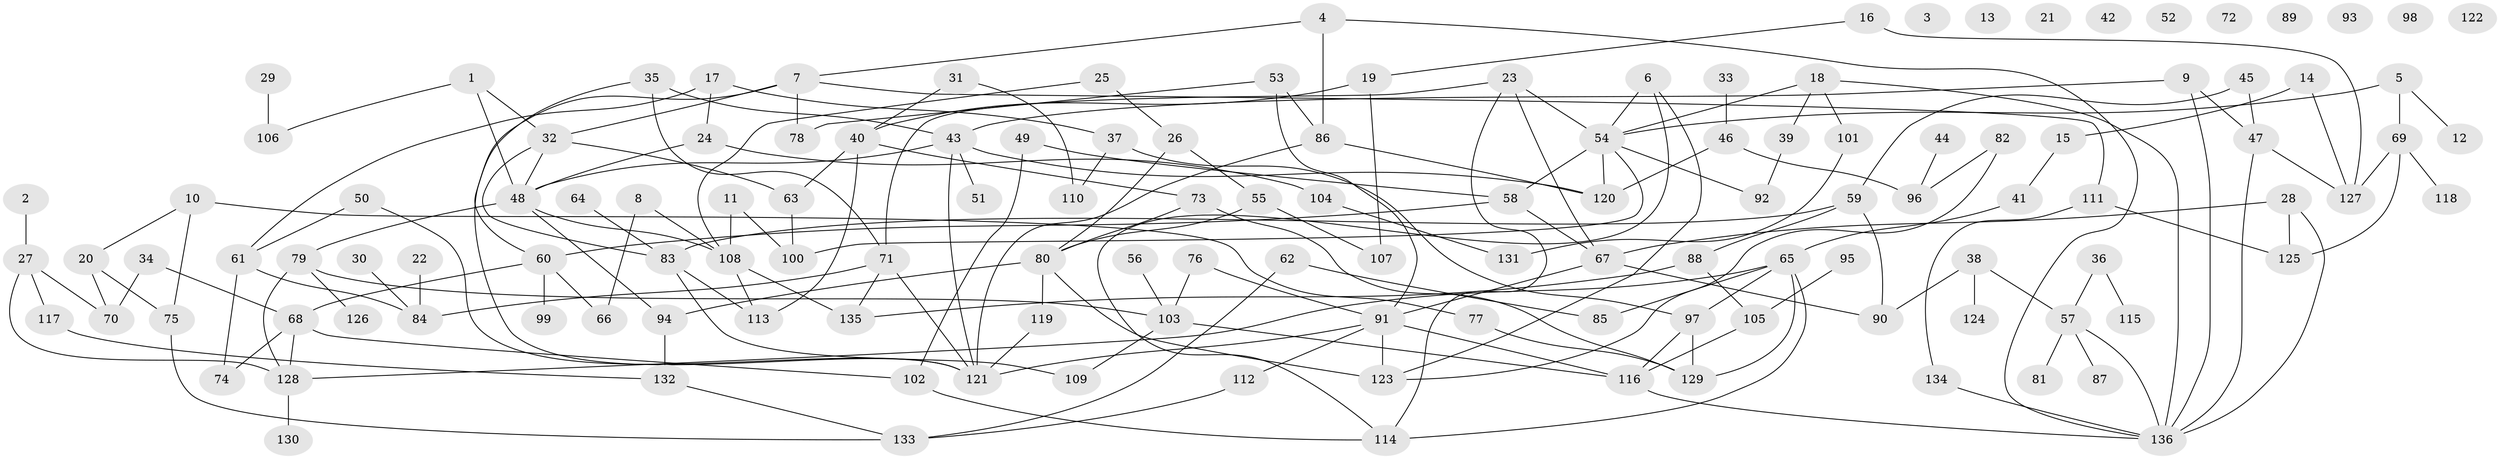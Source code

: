 // coarse degree distribution, {12: 0.013888888888888888, 3: 0.2361111111111111, 4: 0.1388888888888889, 6: 0.1111111111111111, 2: 0.25, 5: 0.06944444444444445, 14: 0.013888888888888888, 1: 0.125, 7: 0.041666666666666664}
// Generated by graph-tools (version 1.1) at 2025/48/03/04/25 22:48:04]
// undirected, 136 vertices, 191 edges
graph export_dot {
  node [color=gray90,style=filled];
  1;
  2;
  3;
  4;
  5;
  6;
  7;
  8;
  9;
  10;
  11;
  12;
  13;
  14;
  15;
  16;
  17;
  18;
  19;
  20;
  21;
  22;
  23;
  24;
  25;
  26;
  27;
  28;
  29;
  30;
  31;
  32;
  33;
  34;
  35;
  36;
  37;
  38;
  39;
  40;
  41;
  42;
  43;
  44;
  45;
  46;
  47;
  48;
  49;
  50;
  51;
  52;
  53;
  54;
  55;
  56;
  57;
  58;
  59;
  60;
  61;
  62;
  63;
  64;
  65;
  66;
  67;
  68;
  69;
  70;
  71;
  72;
  73;
  74;
  75;
  76;
  77;
  78;
  79;
  80;
  81;
  82;
  83;
  84;
  85;
  86;
  87;
  88;
  89;
  90;
  91;
  92;
  93;
  94;
  95;
  96;
  97;
  98;
  99;
  100;
  101;
  102;
  103;
  104;
  105;
  106;
  107;
  108;
  109;
  110;
  111;
  112;
  113;
  114;
  115;
  116;
  117;
  118;
  119;
  120;
  121;
  122;
  123;
  124;
  125;
  126;
  127;
  128;
  129;
  130;
  131;
  132;
  133;
  134;
  135;
  136;
  1 -- 32;
  1 -- 48;
  1 -- 106;
  2 -- 27;
  4 -- 7;
  4 -- 86;
  4 -- 136;
  5 -- 12;
  5 -- 54;
  5 -- 69;
  6 -- 54;
  6 -- 114;
  6 -- 123;
  7 -- 32;
  7 -- 78;
  7 -- 111;
  7 -- 121;
  8 -- 66;
  8 -- 108;
  9 -- 43;
  9 -- 47;
  9 -- 136;
  10 -- 20;
  10 -- 75;
  10 -- 77;
  11 -- 100;
  11 -- 108;
  14 -- 15;
  14 -- 127;
  15 -- 41;
  16 -- 19;
  16 -- 127;
  17 -- 24;
  17 -- 37;
  17 -- 61;
  18 -- 39;
  18 -- 54;
  18 -- 101;
  18 -- 136;
  19 -- 40;
  19 -- 107;
  20 -- 70;
  20 -- 75;
  22 -- 84;
  23 -- 54;
  23 -- 67;
  23 -- 71;
  23 -- 114;
  24 -- 48;
  24 -- 104;
  25 -- 26;
  25 -- 108;
  26 -- 55;
  26 -- 80;
  27 -- 70;
  27 -- 117;
  27 -- 128;
  28 -- 67;
  28 -- 125;
  28 -- 136;
  29 -- 106;
  30 -- 84;
  31 -- 40;
  31 -- 110;
  32 -- 48;
  32 -- 63;
  32 -- 83;
  33 -- 46;
  34 -- 68;
  34 -- 70;
  35 -- 43;
  35 -- 60;
  35 -- 71;
  36 -- 57;
  36 -- 115;
  37 -- 97;
  37 -- 110;
  38 -- 57;
  38 -- 90;
  38 -- 124;
  39 -- 92;
  40 -- 63;
  40 -- 73;
  40 -- 113;
  41 -- 65;
  43 -- 48;
  43 -- 51;
  43 -- 120;
  43 -- 121;
  44 -- 96;
  45 -- 47;
  45 -- 59;
  46 -- 96;
  46 -- 120;
  47 -- 127;
  47 -- 136;
  48 -- 79;
  48 -- 94;
  48 -- 108;
  49 -- 58;
  49 -- 102;
  50 -- 61;
  50 -- 121;
  53 -- 78;
  53 -- 86;
  53 -- 91;
  54 -- 58;
  54 -- 92;
  54 -- 100;
  54 -- 120;
  55 -- 80;
  55 -- 107;
  56 -- 103;
  57 -- 81;
  57 -- 87;
  57 -- 136;
  58 -- 60;
  58 -- 67;
  59 -- 83;
  59 -- 88;
  59 -- 90;
  60 -- 66;
  60 -- 68;
  60 -- 99;
  61 -- 74;
  61 -- 84;
  62 -- 85;
  62 -- 133;
  63 -- 100;
  64 -- 83;
  65 -- 85;
  65 -- 97;
  65 -- 114;
  65 -- 128;
  65 -- 129;
  67 -- 90;
  67 -- 91;
  68 -- 74;
  68 -- 102;
  68 -- 128;
  69 -- 118;
  69 -- 125;
  69 -- 127;
  71 -- 84;
  71 -- 121;
  71 -- 135;
  73 -- 80;
  73 -- 129;
  75 -- 133;
  76 -- 91;
  76 -- 103;
  77 -- 129;
  79 -- 103;
  79 -- 126;
  79 -- 128;
  80 -- 94;
  80 -- 119;
  80 -- 123;
  82 -- 96;
  82 -- 123;
  83 -- 109;
  83 -- 113;
  86 -- 120;
  86 -- 121;
  88 -- 105;
  88 -- 135;
  91 -- 112;
  91 -- 116;
  91 -- 121;
  91 -- 123;
  94 -- 132;
  95 -- 105;
  97 -- 116;
  97 -- 129;
  101 -- 131;
  102 -- 114;
  103 -- 109;
  103 -- 116;
  104 -- 131;
  105 -- 116;
  108 -- 113;
  108 -- 135;
  111 -- 125;
  111 -- 134;
  112 -- 133;
  116 -- 136;
  117 -- 132;
  119 -- 121;
  128 -- 130;
  132 -- 133;
  134 -- 136;
}
